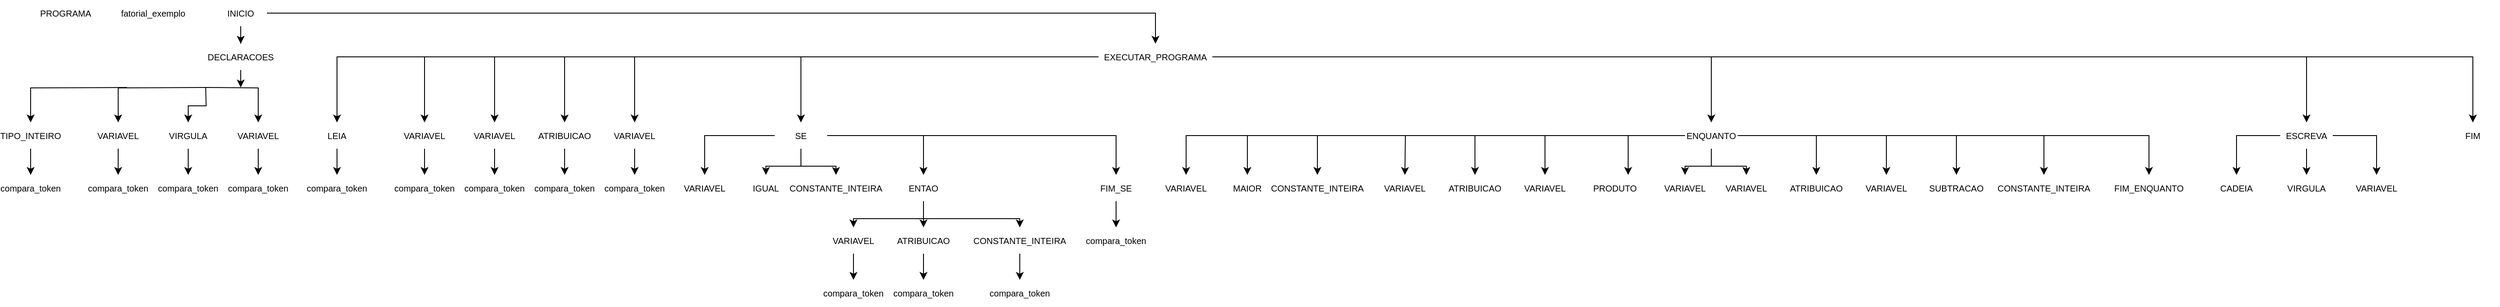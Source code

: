 <mxfile version="24.8.0">
  <diagram name="Página-1" id="0tVs4nRFt1wo8M7cI95V">
    <mxGraphModel dx="1889" dy="612" grid="1" gridSize="10" guides="1" tooltips="1" connect="1" arrows="1" fold="1" page="1" pageScale="1" pageWidth="827" pageHeight="1169" math="0" shadow="0">
      <root>
        <mxCell id="0" />
        <mxCell id="1" parent="0" />
        <mxCell id="PI7rcCaTbDR-w2UA28Vv-2" value="PROGRAMA" style="text;html=1;align=center;verticalAlign=middle;whiteSpace=wrap;rounded=0;fontSize=10;" parent="1" vertex="1">
          <mxGeometry x="-780" width="60" height="30" as="geometry" />
        </mxCell>
        <mxCell id="PI7rcCaTbDR-w2UA28Vv-3" value="fatorial_exemplo" style="text;html=1;align=center;verticalAlign=middle;whiteSpace=wrap;rounded=0;fontSize=10;" parent="1" vertex="1">
          <mxGeometry x="-680" width="60" height="30" as="geometry" />
        </mxCell>
        <mxCell id="PI7rcCaTbDR-w2UA28Vv-54" style="edgeStyle=orthogonalEdgeStyle;rounded=0;orthogonalLoop=1;jettySize=auto;html=1;" parent="1" source="PI7rcCaTbDR-w2UA28Vv-4" target="PI7rcCaTbDR-w2UA28Vv-53" edge="1">
          <mxGeometry relative="1" as="geometry" />
        </mxCell>
        <mxCell id="PI7rcCaTbDR-w2UA28Vv-57" style="edgeStyle=orthogonalEdgeStyle;rounded=0;orthogonalLoop=1;jettySize=auto;html=1;" parent="1" source="PI7rcCaTbDR-w2UA28Vv-4" target="PI7rcCaTbDR-w2UA28Vv-56" edge="1">
          <mxGeometry relative="1" as="geometry" />
        </mxCell>
        <mxCell id="PI7rcCaTbDR-w2UA28Vv-4" value="INICIO" style="text;html=1;align=center;verticalAlign=middle;whiteSpace=wrap;rounded=0;fontSize=10;" parent="1" vertex="1">
          <mxGeometry x="-580" width="60" height="30" as="geometry" />
        </mxCell>
        <mxCell id="PI7rcCaTbDR-w2UA28Vv-11" style="edgeStyle=orthogonalEdgeStyle;rounded=0;orthogonalLoop=1;jettySize=auto;html=1;fontSize=10;" parent="1" target="PI7rcCaTbDR-w2UA28Vv-10" edge="1">
          <mxGeometry relative="1" as="geometry">
            <mxPoint x="-680" y="100" as="sourcePoint" />
          </mxGeometry>
        </mxCell>
        <mxCell id="PI7rcCaTbDR-w2UA28Vv-13" style="edgeStyle=orthogonalEdgeStyle;rounded=0;orthogonalLoop=1;jettySize=auto;html=1;fontSize=10;" parent="1" target="PI7rcCaTbDR-w2UA28Vv-12" edge="1">
          <mxGeometry relative="1" as="geometry">
            <mxPoint x="-590" y="100" as="sourcePoint" />
          </mxGeometry>
        </mxCell>
        <mxCell id="PI7rcCaTbDR-w2UA28Vv-43" style="edgeStyle=orthogonalEdgeStyle;rounded=0;orthogonalLoop=1;jettySize=auto;html=1;" parent="1" target="PI7rcCaTbDR-w2UA28Vv-42" edge="1">
          <mxGeometry relative="1" as="geometry">
            <mxPoint x="-590" y="100" as="sourcePoint" />
          </mxGeometry>
        </mxCell>
        <mxCell id="PI7rcCaTbDR-w2UA28Vv-47" style="edgeStyle=orthogonalEdgeStyle;rounded=0;orthogonalLoop=1;jettySize=auto;html=1;" parent="1" target="PI7rcCaTbDR-w2UA28Vv-45" edge="1">
          <mxGeometry relative="1" as="geometry">
            <mxPoint x="-590" y="100" as="sourcePoint" />
          </mxGeometry>
        </mxCell>
        <mxCell id="PI7rcCaTbDR-w2UA28Vv-15" style="edgeStyle=orthogonalEdgeStyle;rounded=0;orthogonalLoop=1;jettySize=auto;html=1;fontSize=10;" parent="1" source="PI7rcCaTbDR-w2UA28Vv-10" target="PI7rcCaTbDR-w2UA28Vv-14" edge="1">
          <mxGeometry relative="1" as="geometry" />
        </mxCell>
        <mxCell id="PI7rcCaTbDR-w2UA28Vv-10" value="TIPO_INTEIRO" style="text;html=1;align=center;verticalAlign=middle;whiteSpace=wrap;rounded=0;fontSize=10;" parent="1" vertex="1">
          <mxGeometry x="-820" y="140" width="60" height="30" as="geometry" />
        </mxCell>
        <mxCell id="PI7rcCaTbDR-w2UA28Vv-17" style="edgeStyle=orthogonalEdgeStyle;rounded=0;orthogonalLoop=1;jettySize=auto;html=1;fontSize=10;" parent="1" source="PI7rcCaTbDR-w2UA28Vv-12" target="PI7rcCaTbDR-w2UA28Vv-16" edge="1">
          <mxGeometry relative="1" as="geometry" />
        </mxCell>
        <mxCell id="PI7rcCaTbDR-w2UA28Vv-12" value="VARIAVEL" style="text;html=1;align=center;verticalAlign=middle;whiteSpace=wrap;rounded=0;fontSize=10;" parent="1" vertex="1">
          <mxGeometry x="-720" y="140" width="60" height="30" as="geometry" />
        </mxCell>
        <mxCell id="PI7rcCaTbDR-w2UA28Vv-14" value="&lt;span id=&quot;docs-internal-guid-278acd42-7fff-14de-f4e3-74c86f742c26&quot; style=&quot;font-size: 10px;&quot;&gt;&lt;span style=&quot;font-size: 10px; font-family: Arial, sans-serif; background-color: transparent; font-variant-numeric: normal; font-variant-east-asian: normal; font-variant-alternates: normal; font-variant-position: normal; vertical-align: baseline; white-space-collapse: preserve;&quot;&gt;compara_token&lt;/span&gt;&lt;/span&gt;" style="text;html=1;align=center;verticalAlign=middle;whiteSpace=wrap;rounded=0;fontSize=10;" parent="1" vertex="1">
          <mxGeometry x="-820" y="200" width="60" height="30" as="geometry" />
        </mxCell>
        <mxCell id="PI7rcCaTbDR-w2UA28Vv-16" value="&lt;span id=&quot;docs-internal-guid-278acd42-7fff-14de-f4e3-74c86f742c26&quot; style=&quot;font-size: 10px;&quot;&gt;&lt;span style=&quot;font-size: 10px; font-family: Arial, sans-serif; background-color: transparent; font-variant-numeric: normal; font-variant-east-asian: normal; font-variant-alternates: normal; font-variant-position: normal; vertical-align: baseline; white-space-collapse: preserve;&quot;&gt;compara_token&lt;/span&gt;&lt;/span&gt;" style="text;html=1;align=center;verticalAlign=middle;whiteSpace=wrap;rounded=0;fontSize=10;" parent="1" vertex="1">
          <mxGeometry x="-720" y="200" width="60" height="30" as="geometry" />
        </mxCell>
        <mxCell id="PI7rcCaTbDR-w2UA28Vv-49" style="edgeStyle=orthogonalEdgeStyle;rounded=0;orthogonalLoop=1;jettySize=auto;html=1;" parent="1" source="PI7rcCaTbDR-w2UA28Vv-42" target="PI7rcCaTbDR-w2UA28Vv-48" edge="1">
          <mxGeometry relative="1" as="geometry" />
        </mxCell>
        <mxCell id="PI7rcCaTbDR-w2UA28Vv-42" value="VIRGULA" style="text;html=1;align=center;verticalAlign=middle;whiteSpace=wrap;rounded=0;fontSize=10;" parent="1" vertex="1">
          <mxGeometry x="-640" y="140" width="60" height="30" as="geometry" />
        </mxCell>
        <mxCell id="PI7rcCaTbDR-w2UA28Vv-44" style="edgeStyle=orthogonalEdgeStyle;rounded=0;orthogonalLoop=1;jettySize=auto;html=1;fontSize=10;" parent="1" source="PI7rcCaTbDR-w2UA28Vv-45" target="PI7rcCaTbDR-w2UA28Vv-46" edge="1">
          <mxGeometry relative="1" as="geometry" />
        </mxCell>
        <mxCell id="PI7rcCaTbDR-w2UA28Vv-45" value="VARIAVEL" style="text;html=1;align=center;verticalAlign=middle;whiteSpace=wrap;rounded=0;fontSize=10;" parent="1" vertex="1">
          <mxGeometry x="-560" y="140" width="60" height="30" as="geometry" />
        </mxCell>
        <mxCell id="PI7rcCaTbDR-w2UA28Vv-46" value="&lt;span id=&quot;docs-internal-guid-278acd42-7fff-14de-f4e3-74c86f742c26&quot; style=&quot;font-size: 10px;&quot;&gt;&lt;span style=&quot;font-size: 10px; font-family: Arial, sans-serif; background-color: transparent; font-variant-numeric: normal; font-variant-east-asian: normal; font-variant-alternates: normal; font-variant-position: normal; vertical-align: baseline; white-space-collapse: preserve;&quot;&gt;compara_token&lt;/span&gt;&lt;/span&gt;" style="text;html=1;align=center;verticalAlign=middle;whiteSpace=wrap;rounded=0;fontSize=10;" parent="1" vertex="1">
          <mxGeometry x="-560" y="200" width="60" height="30" as="geometry" />
        </mxCell>
        <mxCell id="PI7rcCaTbDR-w2UA28Vv-48" value="&lt;span id=&quot;docs-internal-guid-278acd42-7fff-14de-f4e3-74c86f742c26&quot; style=&quot;font-size: 10px;&quot;&gt;&lt;span style=&quot;font-size: 10px; font-family: Arial, sans-serif; background-color: transparent; font-variant-numeric: normal; font-variant-east-asian: normal; font-variant-alternates: normal; font-variant-position: normal; vertical-align: baseline; white-space-collapse: preserve;&quot;&gt;compara_token&lt;/span&gt;&lt;/span&gt;" style="text;html=1;align=center;verticalAlign=middle;whiteSpace=wrap;rounded=0;fontSize=10;" parent="1" vertex="1">
          <mxGeometry x="-640" y="200" width="60" height="30" as="geometry" />
        </mxCell>
        <mxCell id="PI7rcCaTbDR-w2UA28Vv-55" style="edgeStyle=orthogonalEdgeStyle;rounded=0;orthogonalLoop=1;jettySize=auto;html=1;" parent="1" source="PI7rcCaTbDR-w2UA28Vv-53" edge="1">
          <mxGeometry relative="1" as="geometry">
            <mxPoint x="-550" y="100" as="targetPoint" />
          </mxGeometry>
        </mxCell>
        <mxCell id="PI7rcCaTbDR-w2UA28Vv-53" value="DECLARACOES" style="text;html=1;align=center;verticalAlign=middle;whiteSpace=wrap;rounded=0;fontSize=10;" parent="1" vertex="1">
          <mxGeometry x="-580" y="50" width="60" height="30" as="geometry" />
        </mxCell>
        <mxCell id="PI7rcCaTbDR-w2UA28Vv-70" style="edgeStyle=orthogonalEdgeStyle;rounded=0;orthogonalLoop=1;jettySize=auto;html=1;" parent="1" source="PI7rcCaTbDR-w2UA28Vv-56" target="PI7rcCaTbDR-w2UA28Vv-59" edge="1">
          <mxGeometry relative="1" as="geometry" />
        </mxCell>
        <mxCell id="PI7rcCaTbDR-w2UA28Vv-74" style="edgeStyle=orthogonalEdgeStyle;rounded=0;orthogonalLoop=1;jettySize=auto;html=1;" parent="1" source="PI7rcCaTbDR-w2UA28Vv-56" target="PI7rcCaTbDR-w2UA28Vv-61" edge="1">
          <mxGeometry relative="1" as="geometry" />
        </mxCell>
        <mxCell id="PI7rcCaTbDR-w2UA28Vv-75" style="edgeStyle=orthogonalEdgeStyle;rounded=0;orthogonalLoop=1;jettySize=auto;html=1;" parent="1" source="PI7rcCaTbDR-w2UA28Vv-56" target="PI7rcCaTbDR-w2UA28Vv-65" edge="1">
          <mxGeometry relative="1" as="geometry" />
        </mxCell>
        <mxCell id="PI7rcCaTbDR-w2UA28Vv-76" style="edgeStyle=orthogonalEdgeStyle;rounded=0;orthogonalLoop=1;jettySize=auto;html=1;" parent="1" source="PI7rcCaTbDR-w2UA28Vv-56" target="PI7rcCaTbDR-w2UA28Vv-67" edge="1">
          <mxGeometry relative="1" as="geometry" />
        </mxCell>
        <mxCell id="PI7rcCaTbDR-w2UA28Vv-77" style="edgeStyle=orthogonalEdgeStyle;rounded=0;orthogonalLoop=1;jettySize=auto;html=1;" parent="1" source="PI7rcCaTbDR-w2UA28Vv-56" target="PI7rcCaTbDR-w2UA28Vv-72" edge="1">
          <mxGeometry relative="1" as="geometry" />
        </mxCell>
        <mxCell id="PI7rcCaTbDR-w2UA28Vv-80" style="edgeStyle=orthogonalEdgeStyle;rounded=0;orthogonalLoop=1;jettySize=auto;html=1;" parent="1" source="PI7rcCaTbDR-w2UA28Vv-56" target="PI7rcCaTbDR-w2UA28Vv-79" edge="1">
          <mxGeometry relative="1" as="geometry" />
        </mxCell>
        <mxCell id="PI7rcCaTbDR-w2UA28Vv-108" style="edgeStyle=orthogonalEdgeStyle;rounded=0;orthogonalLoop=1;jettySize=auto;html=1;" parent="1" source="PI7rcCaTbDR-w2UA28Vv-56" target="PI7rcCaTbDR-w2UA28Vv-107" edge="1">
          <mxGeometry relative="1" as="geometry" />
        </mxCell>
        <mxCell id="PI7rcCaTbDR-w2UA28Vv-140" style="edgeStyle=orthogonalEdgeStyle;rounded=0;orthogonalLoop=1;jettySize=auto;html=1;entryX=0.5;entryY=0;entryDx=0;entryDy=0;" parent="1" source="PI7rcCaTbDR-w2UA28Vv-56" target="PI7rcCaTbDR-w2UA28Vv-139" edge="1">
          <mxGeometry relative="1" as="geometry" />
        </mxCell>
        <mxCell id="PI7rcCaTbDR-w2UA28Vv-148" style="edgeStyle=orthogonalEdgeStyle;rounded=0;orthogonalLoop=1;jettySize=auto;html=1;entryX=0.5;entryY=0;entryDx=0;entryDy=0;" parent="1" source="PI7rcCaTbDR-w2UA28Vv-56" target="PI7rcCaTbDR-w2UA28Vv-147" edge="1">
          <mxGeometry relative="1" as="geometry" />
        </mxCell>
        <mxCell id="PI7rcCaTbDR-w2UA28Vv-56" value="EXECUTAR_PROGRAMA" style="text;html=1;align=center;verticalAlign=middle;whiteSpace=wrap;rounded=0;fontSize=10;" parent="1" vertex="1">
          <mxGeometry x="430" y="50" width="130" height="30" as="geometry" />
        </mxCell>
        <mxCell id="PI7rcCaTbDR-w2UA28Vv-58" style="edgeStyle=orthogonalEdgeStyle;rounded=0;orthogonalLoop=1;jettySize=auto;html=1;fontSize=10;" parent="1" source="PI7rcCaTbDR-w2UA28Vv-59" target="PI7rcCaTbDR-w2UA28Vv-62" edge="1">
          <mxGeometry relative="1" as="geometry" />
        </mxCell>
        <mxCell id="PI7rcCaTbDR-w2UA28Vv-59" value="LEIA" style="text;html=1;align=center;verticalAlign=middle;whiteSpace=wrap;rounded=0;fontSize=10;" parent="1" vertex="1">
          <mxGeometry x="-470" y="140" width="60" height="30" as="geometry" />
        </mxCell>
        <mxCell id="PI7rcCaTbDR-w2UA28Vv-60" style="edgeStyle=orthogonalEdgeStyle;rounded=0;orthogonalLoop=1;jettySize=auto;html=1;fontSize=10;" parent="1" source="PI7rcCaTbDR-w2UA28Vv-61" target="PI7rcCaTbDR-w2UA28Vv-63" edge="1">
          <mxGeometry relative="1" as="geometry" />
        </mxCell>
        <mxCell id="PI7rcCaTbDR-w2UA28Vv-61" value="VARIAVEL" style="text;html=1;align=center;verticalAlign=middle;whiteSpace=wrap;rounded=0;fontSize=10;" parent="1" vertex="1">
          <mxGeometry x="-370" y="140" width="60" height="30" as="geometry" />
        </mxCell>
        <mxCell id="PI7rcCaTbDR-w2UA28Vv-62" value="&lt;span id=&quot;docs-internal-guid-278acd42-7fff-14de-f4e3-74c86f742c26&quot; style=&quot;font-size: 10px;&quot;&gt;&lt;span style=&quot;font-size: 10px; font-family: Arial, sans-serif; background-color: transparent; font-variant-numeric: normal; font-variant-east-asian: normal; font-variant-alternates: normal; font-variant-position: normal; vertical-align: baseline; white-space-collapse: preserve;&quot;&gt;compara_token&lt;/span&gt;&lt;/span&gt;" style="text;html=1;align=center;verticalAlign=middle;whiteSpace=wrap;rounded=0;fontSize=10;" parent="1" vertex="1">
          <mxGeometry x="-470" y="200" width="60" height="30" as="geometry" />
        </mxCell>
        <mxCell id="PI7rcCaTbDR-w2UA28Vv-63" value="&lt;span id=&quot;docs-internal-guid-278acd42-7fff-14de-f4e3-74c86f742c26&quot; style=&quot;font-size: 10px;&quot;&gt;&lt;span style=&quot;font-size: 10px; font-family: Arial, sans-serif; background-color: transparent; font-variant-numeric: normal; font-variant-east-asian: normal; font-variant-alternates: normal; font-variant-position: normal; vertical-align: baseline; white-space-collapse: preserve;&quot;&gt;compara_token&lt;/span&gt;&lt;/span&gt;" style="text;html=1;align=center;verticalAlign=middle;whiteSpace=wrap;rounded=0;fontSize=10;" parent="1" vertex="1">
          <mxGeometry x="-370" y="200" width="60" height="30" as="geometry" />
        </mxCell>
        <mxCell id="PI7rcCaTbDR-w2UA28Vv-64" style="edgeStyle=orthogonalEdgeStyle;rounded=0;orthogonalLoop=1;jettySize=auto;html=1;" parent="1" source="PI7rcCaTbDR-w2UA28Vv-65" target="PI7rcCaTbDR-w2UA28Vv-69" edge="1">
          <mxGeometry relative="1" as="geometry" />
        </mxCell>
        <mxCell id="PI7rcCaTbDR-w2UA28Vv-65" value="VARIAVEL" style="text;html=1;align=center;verticalAlign=middle;whiteSpace=wrap;rounded=0;fontSize=10;" parent="1" vertex="1">
          <mxGeometry x="-290" y="140" width="60" height="30" as="geometry" />
        </mxCell>
        <mxCell id="PI7rcCaTbDR-w2UA28Vv-66" style="edgeStyle=orthogonalEdgeStyle;rounded=0;orthogonalLoop=1;jettySize=auto;html=1;fontSize=10;" parent="1" source="PI7rcCaTbDR-w2UA28Vv-67" target="PI7rcCaTbDR-w2UA28Vv-68" edge="1">
          <mxGeometry relative="1" as="geometry" />
        </mxCell>
        <mxCell id="PI7rcCaTbDR-w2UA28Vv-67" value="ATRIBUICAO" style="text;html=1;align=center;verticalAlign=middle;whiteSpace=wrap;rounded=0;fontSize=10;" parent="1" vertex="1">
          <mxGeometry x="-210" y="140" width="60" height="30" as="geometry" />
        </mxCell>
        <mxCell id="PI7rcCaTbDR-w2UA28Vv-68" value="&lt;span id=&quot;docs-internal-guid-278acd42-7fff-14de-f4e3-74c86f742c26&quot; style=&quot;font-size: 10px;&quot;&gt;&lt;span style=&quot;font-size: 10px; font-family: Arial, sans-serif; background-color: transparent; font-variant-numeric: normal; font-variant-east-asian: normal; font-variant-alternates: normal; font-variant-position: normal; vertical-align: baseline; white-space-collapse: preserve;&quot;&gt;compara_token&lt;/span&gt;&lt;/span&gt;" style="text;html=1;align=center;verticalAlign=middle;whiteSpace=wrap;rounded=0;fontSize=10;" parent="1" vertex="1">
          <mxGeometry x="-210" y="200" width="60" height="30" as="geometry" />
        </mxCell>
        <mxCell id="PI7rcCaTbDR-w2UA28Vv-69" value="&lt;span id=&quot;docs-internal-guid-278acd42-7fff-14de-f4e3-74c86f742c26&quot; style=&quot;font-size: 10px;&quot;&gt;&lt;span style=&quot;font-size: 10px; font-family: Arial, sans-serif; background-color: transparent; font-variant-numeric: normal; font-variant-east-asian: normal; font-variant-alternates: normal; font-variant-position: normal; vertical-align: baseline; white-space-collapse: preserve;&quot;&gt;compara_token&lt;/span&gt;&lt;/span&gt;" style="text;html=1;align=center;verticalAlign=middle;whiteSpace=wrap;rounded=0;fontSize=10;" parent="1" vertex="1">
          <mxGeometry x="-290" y="200" width="60" height="30" as="geometry" />
        </mxCell>
        <mxCell id="PI7rcCaTbDR-w2UA28Vv-71" style="edgeStyle=orthogonalEdgeStyle;rounded=0;orthogonalLoop=1;jettySize=auto;html=1;" parent="1" source="PI7rcCaTbDR-w2UA28Vv-72" target="PI7rcCaTbDR-w2UA28Vv-73" edge="1">
          <mxGeometry relative="1" as="geometry" />
        </mxCell>
        <mxCell id="PI7rcCaTbDR-w2UA28Vv-72" value="VARIAVEL" style="text;html=1;align=center;verticalAlign=middle;whiteSpace=wrap;rounded=0;fontSize=10;" parent="1" vertex="1">
          <mxGeometry x="-130" y="140" width="60" height="30" as="geometry" />
        </mxCell>
        <mxCell id="PI7rcCaTbDR-w2UA28Vv-73" value="&lt;span id=&quot;docs-internal-guid-278acd42-7fff-14de-f4e3-74c86f742c26&quot; style=&quot;font-size: 10px;&quot;&gt;&lt;span style=&quot;font-size: 10px; font-family: Arial, sans-serif; background-color: transparent; font-variant-numeric: normal; font-variant-east-asian: normal; font-variant-alternates: normal; font-variant-position: normal; vertical-align: baseline; white-space-collapse: preserve;&quot;&gt;compara_token&lt;/span&gt;&lt;/span&gt;" style="text;html=1;align=center;verticalAlign=middle;whiteSpace=wrap;rounded=0;fontSize=10;" parent="1" vertex="1">
          <mxGeometry x="-130" y="200" width="60" height="30" as="geometry" />
        </mxCell>
        <mxCell id="PI7rcCaTbDR-w2UA28Vv-85" style="edgeStyle=orthogonalEdgeStyle;rounded=0;orthogonalLoop=1;jettySize=auto;html=1;" parent="1" source="PI7rcCaTbDR-w2UA28Vv-79" target="PI7rcCaTbDR-w2UA28Vv-82" edge="1">
          <mxGeometry relative="1" as="geometry" />
        </mxCell>
        <mxCell id="PI7rcCaTbDR-w2UA28Vv-86" style="edgeStyle=orthogonalEdgeStyle;rounded=0;orthogonalLoop=1;jettySize=auto;html=1;" parent="1" source="PI7rcCaTbDR-w2UA28Vv-79" target="PI7rcCaTbDR-w2UA28Vv-83" edge="1">
          <mxGeometry relative="1" as="geometry" />
        </mxCell>
        <mxCell id="PI7rcCaTbDR-w2UA28Vv-87" style="edgeStyle=orthogonalEdgeStyle;rounded=0;orthogonalLoop=1;jettySize=auto;html=1;" parent="1" source="PI7rcCaTbDR-w2UA28Vv-79" target="PI7rcCaTbDR-w2UA28Vv-84" edge="1">
          <mxGeometry relative="1" as="geometry" />
        </mxCell>
        <mxCell id="PI7rcCaTbDR-w2UA28Vv-89" style="edgeStyle=orthogonalEdgeStyle;rounded=0;orthogonalLoop=1;jettySize=auto;html=1;" parent="1" source="PI7rcCaTbDR-w2UA28Vv-79" target="PI7rcCaTbDR-w2UA28Vv-88" edge="1">
          <mxGeometry relative="1" as="geometry" />
        </mxCell>
        <mxCell id="PI7rcCaTbDR-w2UA28Vv-103" style="edgeStyle=orthogonalEdgeStyle;rounded=0;orthogonalLoop=1;jettySize=auto;html=1;" parent="1" source="PI7rcCaTbDR-w2UA28Vv-79" target="PI7rcCaTbDR-w2UA28Vv-105" edge="1">
          <mxGeometry relative="1" as="geometry">
            <mxPoint x="450" y="180" as="targetPoint" />
          </mxGeometry>
        </mxCell>
        <mxCell id="PI7rcCaTbDR-w2UA28Vv-79" value="SE" style="text;html=1;align=center;verticalAlign=middle;whiteSpace=wrap;rounded=0;fontSize=10;" parent="1" vertex="1">
          <mxGeometry x="60" y="140" width="60" height="30" as="geometry" />
        </mxCell>
        <mxCell id="PI7rcCaTbDR-w2UA28Vv-82" value="&lt;span id=&quot;docs-internal-guid-278acd42-7fff-14de-f4e3-74c86f742c26&quot; style=&quot;font-size: 10px;&quot;&gt;&lt;span style=&quot;font-size: 10px; font-family: Arial, sans-serif; background-color: transparent; font-variant-numeric: normal; font-variant-east-asian: normal; font-variant-alternates: normal; font-variant-position: normal; vertical-align: baseline; white-space-collapse: preserve;&quot;&gt;VARIAVEL&lt;/span&gt;&lt;/span&gt;" style="text;html=1;align=center;verticalAlign=middle;whiteSpace=wrap;rounded=0;fontSize=10;" parent="1" vertex="1">
          <mxGeometry x="-50" y="200" width="60" height="30" as="geometry" />
        </mxCell>
        <mxCell id="PI7rcCaTbDR-w2UA28Vv-83" value="&lt;span id=&quot;docs-internal-guid-278acd42-7fff-14de-f4e3-74c86f742c26&quot; style=&quot;font-size: 10px;&quot;&gt;&lt;span style=&quot;font-size: 10px; font-family: Arial, sans-serif; background-color: transparent; font-variant-numeric: normal; font-variant-east-asian: normal; font-variant-alternates: normal; font-variant-position: normal; vertical-align: baseline; white-space-collapse: preserve;&quot;&gt;IGUAL&lt;/span&gt;&lt;/span&gt;" style="text;html=1;align=center;verticalAlign=middle;whiteSpace=wrap;rounded=0;fontSize=10;" parent="1" vertex="1">
          <mxGeometry x="20" y="200" width="60" height="30" as="geometry" />
        </mxCell>
        <mxCell id="PI7rcCaTbDR-w2UA28Vv-84" value="&lt;span id=&quot;docs-internal-guid-278acd42-7fff-14de-f4e3-74c86f742c26&quot; style=&quot;font-size: 10px;&quot;&gt;&lt;span style=&quot;font-size: 10px; font-family: Arial, sans-serif; background-color: transparent; font-variant-numeric: normal; font-variant-east-asian: normal; font-variant-alternates: normal; font-variant-position: normal; vertical-align: baseline; white-space-collapse: preserve;&quot;&gt;CONSTANTE_INTEIRA&lt;/span&gt;&lt;/span&gt;" style="text;html=1;align=center;verticalAlign=middle;whiteSpace=wrap;rounded=0;fontSize=10;" parent="1" vertex="1">
          <mxGeometry x="100" y="200" width="60" height="30" as="geometry" />
        </mxCell>
        <mxCell id="PI7rcCaTbDR-w2UA28Vv-99" style="edgeStyle=orthogonalEdgeStyle;rounded=0;orthogonalLoop=1;jettySize=auto;html=1;" parent="1" source="PI7rcCaTbDR-w2UA28Vv-88" target="PI7rcCaTbDR-w2UA28Vv-93" edge="1">
          <mxGeometry relative="1" as="geometry" />
        </mxCell>
        <mxCell id="PI7rcCaTbDR-w2UA28Vv-100" style="edgeStyle=orthogonalEdgeStyle;rounded=0;orthogonalLoop=1;jettySize=auto;html=1;exitX=0.5;exitY=1;exitDx=0;exitDy=0;" parent="1" source="PI7rcCaTbDR-w2UA28Vv-88" target="PI7rcCaTbDR-w2UA28Vv-91" edge="1">
          <mxGeometry relative="1" as="geometry">
            <Array as="points">
              <mxPoint x="230" y="250" />
              <mxPoint x="150" y="250" />
            </Array>
          </mxGeometry>
        </mxCell>
        <mxCell id="PI7rcCaTbDR-w2UA28Vv-101" style="edgeStyle=orthogonalEdgeStyle;rounded=0;orthogonalLoop=1;jettySize=auto;html=1;exitX=0.5;exitY=1;exitDx=0;exitDy=0;" parent="1" source="PI7rcCaTbDR-w2UA28Vv-88" target="PI7rcCaTbDR-w2UA28Vv-97" edge="1">
          <mxGeometry relative="1" as="geometry">
            <Array as="points">
              <mxPoint x="230" y="250" />
              <mxPoint x="340" y="250" />
            </Array>
          </mxGeometry>
        </mxCell>
        <mxCell id="PI7rcCaTbDR-w2UA28Vv-88" value="&lt;span id=&quot;docs-internal-guid-278acd42-7fff-14de-f4e3-74c86f742c26&quot; style=&quot;font-size: 10px;&quot;&gt;&lt;span style=&quot;font-size: 10px; font-family: Arial, sans-serif; background-color: transparent; font-variant-numeric: normal; font-variant-east-asian: normal; font-variant-alternates: normal; font-variant-position: normal; vertical-align: baseline; white-space-collapse: preserve;&quot;&gt;ENTAO&lt;/span&gt;&lt;/span&gt;" style="text;html=1;align=center;verticalAlign=middle;whiteSpace=wrap;rounded=0;fontSize=10;" parent="1" vertex="1">
          <mxGeometry x="200" y="200" width="60" height="30" as="geometry" />
        </mxCell>
        <mxCell id="PI7rcCaTbDR-w2UA28Vv-90" style="edgeStyle=orthogonalEdgeStyle;rounded=0;orthogonalLoop=1;jettySize=auto;html=1;" parent="1" source="PI7rcCaTbDR-w2UA28Vv-91" target="PI7rcCaTbDR-w2UA28Vv-95" edge="1">
          <mxGeometry relative="1" as="geometry" />
        </mxCell>
        <mxCell id="PI7rcCaTbDR-w2UA28Vv-91" value="VARIAVEL" style="text;html=1;align=center;verticalAlign=middle;whiteSpace=wrap;rounded=0;fontSize=10;" parent="1" vertex="1">
          <mxGeometry x="120" y="260" width="60" height="30" as="geometry" />
        </mxCell>
        <mxCell id="PI7rcCaTbDR-w2UA28Vv-92" style="edgeStyle=orthogonalEdgeStyle;rounded=0;orthogonalLoop=1;jettySize=auto;html=1;fontSize=10;" parent="1" source="PI7rcCaTbDR-w2UA28Vv-93" target="PI7rcCaTbDR-w2UA28Vv-94" edge="1">
          <mxGeometry relative="1" as="geometry" />
        </mxCell>
        <mxCell id="PI7rcCaTbDR-w2UA28Vv-93" value="ATRIBUICAO" style="text;html=1;align=center;verticalAlign=middle;whiteSpace=wrap;rounded=0;fontSize=10;" parent="1" vertex="1">
          <mxGeometry x="200" y="260" width="60" height="30" as="geometry" />
        </mxCell>
        <mxCell id="PI7rcCaTbDR-w2UA28Vv-94" value="&lt;span id=&quot;docs-internal-guid-278acd42-7fff-14de-f4e3-74c86f742c26&quot; style=&quot;font-size: 10px;&quot;&gt;&lt;span style=&quot;font-size: 10px; font-family: Arial, sans-serif; background-color: transparent; font-variant-numeric: normal; font-variant-east-asian: normal; font-variant-alternates: normal; font-variant-position: normal; vertical-align: baseline; white-space-collapse: preserve;&quot;&gt;compara_token&lt;/span&gt;&lt;/span&gt;" style="text;html=1;align=center;verticalAlign=middle;whiteSpace=wrap;rounded=0;fontSize=10;" parent="1" vertex="1">
          <mxGeometry x="200" y="320" width="60" height="30" as="geometry" />
        </mxCell>
        <mxCell id="PI7rcCaTbDR-w2UA28Vv-95" value="&lt;span id=&quot;docs-internal-guid-278acd42-7fff-14de-f4e3-74c86f742c26&quot; style=&quot;font-size: 10px;&quot;&gt;&lt;span style=&quot;font-size: 10px; font-family: Arial, sans-serif; background-color: transparent; font-variant-numeric: normal; font-variant-east-asian: normal; font-variant-alternates: normal; font-variant-position: normal; vertical-align: baseline; white-space-collapse: preserve;&quot;&gt;compara_token&lt;/span&gt;&lt;/span&gt;" style="text;html=1;align=center;verticalAlign=middle;whiteSpace=wrap;rounded=0;fontSize=10;" parent="1" vertex="1">
          <mxGeometry x="120" y="320" width="60" height="30" as="geometry" />
        </mxCell>
        <mxCell id="PI7rcCaTbDR-w2UA28Vv-96" style="edgeStyle=orthogonalEdgeStyle;rounded=0;orthogonalLoop=1;jettySize=auto;html=1;" parent="1" source="PI7rcCaTbDR-w2UA28Vv-97" target="PI7rcCaTbDR-w2UA28Vv-98" edge="1">
          <mxGeometry relative="1" as="geometry" />
        </mxCell>
        <mxCell id="PI7rcCaTbDR-w2UA28Vv-97" value="CONSTANTE_INTEIRA" style="text;html=1;align=center;verticalAlign=middle;whiteSpace=wrap;rounded=0;fontSize=10;" parent="1" vertex="1">
          <mxGeometry x="310" y="260" width="60" height="30" as="geometry" />
        </mxCell>
        <mxCell id="PI7rcCaTbDR-w2UA28Vv-98" value="&lt;span id=&quot;docs-internal-guid-278acd42-7fff-14de-f4e3-74c86f742c26&quot; style=&quot;font-size: 10px;&quot;&gt;&lt;span style=&quot;font-size: 10px; font-family: Arial, sans-serif; background-color: transparent; font-variant-numeric: normal; font-variant-east-asian: normal; font-variant-alternates: normal; font-variant-position: normal; vertical-align: baseline; white-space-collapse: preserve;&quot;&gt;compara_token&lt;/span&gt;&lt;/span&gt;" style="text;html=1;align=center;verticalAlign=middle;whiteSpace=wrap;rounded=0;fontSize=10;" parent="1" vertex="1">
          <mxGeometry x="310" y="320" width="60" height="30" as="geometry" />
        </mxCell>
        <mxCell id="PI7rcCaTbDR-w2UA28Vv-104" style="edgeStyle=orthogonalEdgeStyle;rounded=0;orthogonalLoop=1;jettySize=auto;html=1;" parent="1" source="PI7rcCaTbDR-w2UA28Vv-105" target="PI7rcCaTbDR-w2UA28Vv-106" edge="1">
          <mxGeometry relative="1" as="geometry" />
        </mxCell>
        <mxCell id="PI7rcCaTbDR-w2UA28Vv-105" value="FIM_SE" style="text;html=1;align=center;verticalAlign=middle;whiteSpace=wrap;rounded=0;fontSize=10;" parent="1" vertex="1">
          <mxGeometry x="420" y="200" width="60" height="30" as="geometry" />
        </mxCell>
        <mxCell id="PI7rcCaTbDR-w2UA28Vv-106" value="&lt;span id=&quot;docs-internal-guid-278acd42-7fff-14de-f4e3-74c86f742c26&quot; style=&quot;font-size: 10px;&quot;&gt;&lt;span style=&quot;font-size: 10px; font-family: Arial, sans-serif; background-color: transparent; font-variant-numeric: normal; font-variant-east-asian: normal; font-variant-alternates: normal; font-variant-position: normal; vertical-align: baseline; white-space-collapse: preserve;&quot;&gt;compara_token&lt;/span&gt;&lt;/span&gt;" style="text;html=1;align=center;verticalAlign=middle;whiteSpace=wrap;rounded=0;fontSize=10;" parent="1" vertex="1">
          <mxGeometry x="420" y="260" width="60" height="30" as="geometry" />
        </mxCell>
        <mxCell id="PI7rcCaTbDR-w2UA28Vv-113" style="edgeStyle=orthogonalEdgeStyle;rounded=0;orthogonalLoop=1;jettySize=auto;html=1;" parent="1" source="PI7rcCaTbDR-w2UA28Vv-107" target="PI7rcCaTbDR-w2UA28Vv-109" edge="1">
          <mxGeometry relative="1" as="geometry" />
        </mxCell>
        <mxCell id="PI7rcCaTbDR-w2UA28Vv-114" style="edgeStyle=orthogonalEdgeStyle;rounded=0;orthogonalLoop=1;jettySize=auto;html=1;" parent="1" source="PI7rcCaTbDR-w2UA28Vv-107" target="PI7rcCaTbDR-w2UA28Vv-110" edge="1">
          <mxGeometry relative="1" as="geometry" />
        </mxCell>
        <mxCell id="PI7rcCaTbDR-w2UA28Vv-115" style="edgeStyle=orthogonalEdgeStyle;rounded=0;orthogonalLoop=1;jettySize=auto;html=1;" parent="1" source="PI7rcCaTbDR-w2UA28Vv-107" target="PI7rcCaTbDR-w2UA28Vv-111" edge="1">
          <mxGeometry relative="1" as="geometry" />
        </mxCell>
        <mxCell id="PI7rcCaTbDR-w2UA28Vv-116" style="edgeStyle=orthogonalEdgeStyle;rounded=0;orthogonalLoop=1;jettySize=auto;html=1;" parent="1" source="PI7rcCaTbDR-w2UA28Vv-107" edge="1">
          <mxGeometry relative="1" as="geometry">
            <mxPoint x="779.966" y="200" as="targetPoint" />
          </mxGeometry>
        </mxCell>
        <mxCell id="PI7rcCaTbDR-w2UA28Vv-120" style="edgeStyle=orthogonalEdgeStyle;rounded=0;orthogonalLoop=1;jettySize=auto;html=1;" parent="1" source="PI7rcCaTbDR-w2UA28Vv-107" target="PI7rcCaTbDR-w2UA28Vv-118" edge="1">
          <mxGeometry relative="1" as="geometry" />
        </mxCell>
        <mxCell id="PI7rcCaTbDR-w2UA28Vv-121" style="edgeStyle=orthogonalEdgeStyle;rounded=0;orthogonalLoop=1;jettySize=auto;html=1;" parent="1" source="PI7rcCaTbDR-w2UA28Vv-107" target="PI7rcCaTbDR-w2UA28Vv-119" edge="1">
          <mxGeometry relative="1" as="geometry" />
        </mxCell>
        <mxCell id="PI7rcCaTbDR-w2UA28Vv-129" style="edgeStyle=orthogonalEdgeStyle;rounded=0;orthogonalLoop=1;jettySize=auto;html=1;entryX=0.75;entryY=0;entryDx=0;entryDy=0;" parent="1" source="PI7rcCaTbDR-w2UA28Vv-107" target="PI7rcCaTbDR-w2UA28Vv-123" edge="1">
          <mxGeometry relative="1" as="geometry" />
        </mxCell>
        <mxCell id="PI7rcCaTbDR-w2UA28Vv-130" style="edgeStyle=orthogonalEdgeStyle;rounded=0;orthogonalLoop=1;jettySize=auto;html=1;" parent="1" source="PI7rcCaTbDR-w2UA28Vv-107" target="PI7rcCaTbDR-w2UA28Vv-122" edge="1">
          <mxGeometry relative="1" as="geometry" />
        </mxCell>
        <mxCell id="PI7rcCaTbDR-w2UA28Vv-131" style="edgeStyle=orthogonalEdgeStyle;rounded=0;orthogonalLoop=1;jettySize=auto;html=1;" parent="1" source="PI7rcCaTbDR-w2UA28Vv-107" target="PI7rcCaTbDR-w2UA28Vv-124" edge="1">
          <mxGeometry relative="1" as="geometry" />
        </mxCell>
        <mxCell id="PI7rcCaTbDR-w2UA28Vv-132" style="edgeStyle=orthogonalEdgeStyle;rounded=0;orthogonalLoop=1;jettySize=auto;html=1;" parent="1" source="PI7rcCaTbDR-w2UA28Vv-107" target="PI7rcCaTbDR-w2UA28Vv-125" edge="1">
          <mxGeometry relative="1" as="geometry" />
        </mxCell>
        <mxCell id="PI7rcCaTbDR-w2UA28Vv-133" style="edgeStyle=orthogonalEdgeStyle;rounded=0;orthogonalLoop=1;jettySize=auto;html=1;" parent="1" source="PI7rcCaTbDR-w2UA28Vv-107" target="PI7rcCaTbDR-w2UA28Vv-126" edge="1">
          <mxGeometry relative="1" as="geometry" />
        </mxCell>
        <mxCell id="PI7rcCaTbDR-w2UA28Vv-134" style="edgeStyle=orthogonalEdgeStyle;rounded=0;orthogonalLoop=1;jettySize=auto;html=1;entryX=0.5;entryY=0;entryDx=0;entryDy=0;" parent="1" source="PI7rcCaTbDR-w2UA28Vv-107" target="PI7rcCaTbDR-w2UA28Vv-128" edge="1">
          <mxGeometry relative="1" as="geometry" />
        </mxCell>
        <mxCell id="PI7rcCaTbDR-w2UA28Vv-135" style="edgeStyle=orthogonalEdgeStyle;rounded=0;orthogonalLoop=1;jettySize=auto;html=1;" parent="1" source="PI7rcCaTbDR-w2UA28Vv-107" target="PI7rcCaTbDR-w2UA28Vv-127" edge="1">
          <mxGeometry relative="1" as="geometry" />
        </mxCell>
        <mxCell id="PI7rcCaTbDR-w2UA28Vv-136" style="edgeStyle=orthogonalEdgeStyle;rounded=0;orthogonalLoop=1;jettySize=auto;html=1;" parent="1" source="PI7rcCaTbDR-w2UA28Vv-107" target="PI7rcCaTbDR-w2UA28Vv-137" edge="1">
          <mxGeometry relative="1" as="geometry">
            <mxPoint x="1631.6" y="180" as="targetPoint" />
          </mxGeometry>
        </mxCell>
        <mxCell id="PI7rcCaTbDR-w2UA28Vv-107" value="ENQUANTO" style="text;html=1;align=center;verticalAlign=middle;whiteSpace=wrap;rounded=0;fontSize=10;" parent="1" vertex="1">
          <mxGeometry x="1100" y="140" width="60" height="30" as="geometry" />
        </mxCell>
        <mxCell id="PI7rcCaTbDR-w2UA28Vv-109" value="&lt;span id=&quot;docs-internal-guid-278acd42-7fff-14de-f4e3-74c86f742c26&quot; style=&quot;font-size: 10px;&quot;&gt;&lt;span style=&quot;font-size: 10px; font-family: Arial, sans-serif; background-color: transparent; font-variant-numeric: normal; font-variant-east-asian: normal; font-variant-alternates: normal; font-variant-position: normal; vertical-align: baseline; white-space-collapse: preserve;&quot;&gt;VARIAVEL&lt;/span&gt;&lt;/span&gt;" style="text;html=1;align=center;verticalAlign=middle;whiteSpace=wrap;rounded=0;fontSize=10;" parent="1" vertex="1">
          <mxGeometry x="500" y="200" width="60" height="30" as="geometry" />
        </mxCell>
        <mxCell id="PI7rcCaTbDR-w2UA28Vv-110" value="&lt;span id=&quot;docs-internal-guid-278acd42-7fff-14de-f4e3-74c86f742c26&quot; style=&quot;font-size: 10px;&quot;&gt;&lt;span style=&quot;font-size: 10px; font-family: Arial, sans-serif; background-color: transparent; font-variant-numeric: normal; font-variant-east-asian: normal; font-variant-alternates: normal; font-variant-position: normal; vertical-align: baseline; white-space-collapse: preserve;&quot;&gt;MAIOR&lt;/span&gt;&lt;/span&gt;" style="text;html=1;align=center;verticalAlign=middle;whiteSpace=wrap;rounded=0;fontSize=10;" parent="1" vertex="1">
          <mxGeometry x="570" y="200" width="60" height="30" as="geometry" />
        </mxCell>
        <mxCell id="PI7rcCaTbDR-w2UA28Vv-111" value="&lt;span id=&quot;docs-internal-guid-278acd42-7fff-14de-f4e3-74c86f742c26&quot; style=&quot;font-size: 10px;&quot;&gt;&lt;span style=&quot;font-size: 10px; font-family: Arial, sans-serif; background-color: transparent; font-variant-numeric: normal; font-variant-east-asian: normal; font-variant-alternates: normal; font-variant-position: normal; vertical-align: baseline; white-space-collapse: preserve;&quot;&gt;CONSTANTE_INTEIRA&lt;/span&gt;&lt;/span&gt;" style="text;html=1;align=center;verticalAlign=middle;whiteSpace=wrap;rounded=0;fontSize=10;" parent="1" vertex="1">
          <mxGeometry x="650" y="200" width="60" height="30" as="geometry" />
        </mxCell>
        <mxCell id="PI7rcCaTbDR-w2UA28Vv-117" value="VARIAVEL" style="text;html=1;align=center;verticalAlign=middle;whiteSpace=wrap;rounded=0;fontSize=10;" parent="1" vertex="1">
          <mxGeometry x="750" y="200" width="60" height="30" as="geometry" />
        </mxCell>
        <mxCell id="PI7rcCaTbDR-w2UA28Vv-118" value="ATRIBUICAO" style="text;html=1;align=center;verticalAlign=middle;whiteSpace=wrap;rounded=0;fontSize=10;" parent="1" vertex="1">
          <mxGeometry x="830" y="200" width="60" height="30" as="geometry" />
        </mxCell>
        <mxCell id="PI7rcCaTbDR-w2UA28Vv-119" value="VARIAVEL" style="text;html=1;align=center;verticalAlign=middle;whiteSpace=wrap;rounded=0;fontSize=10;" parent="1" vertex="1">
          <mxGeometry x="910" y="200" width="60" height="30" as="geometry" />
        </mxCell>
        <mxCell id="PI7rcCaTbDR-w2UA28Vv-122" value="VARIAVEL" style="text;html=1;align=center;verticalAlign=middle;whiteSpace=wrap;rounded=0;fontSize=10;" parent="1" vertex="1">
          <mxGeometry x="1070" y="200" width="60" height="30" as="geometry" />
        </mxCell>
        <mxCell id="PI7rcCaTbDR-w2UA28Vv-123" value="PRODUTO" style="text;html=1;align=center;verticalAlign=middle;whiteSpace=wrap;rounded=0;fontSize=10;" parent="1" vertex="1">
          <mxGeometry x="990" y="200" width="60" height="30" as="geometry" />
        </mxCell>
        <mxCell id="PI7rcCaTbDR-w2UA28Vv-124" value="VARIAVEL" style="text;html=1;align=center;verticalAlign=middle;whiteSpace=wrap;rounded=0;fontSize=10;" parent="1" vertex="1">
          <mxGeometry x="1140" y="200" width="60" height="30" as="geometry" />
        </mxCell>
        <mxCell id="PI7rcCaTbDR-w2UA28Vv-125" value="ATRIBUICAO" style="text;html=1;align=center;verticalAlign=middle;whiteSpace=wrap;rounded=0;fontSize=10;" parent="1" vertex="1">
          <mxGeometry x="1220" y="200" width="60" height="30" as="geometry" />
        </mxCell>
        <mxCell id="PI7rcCaTbDR-w2UA28Vv-126" value="VARIAVEL" style="text;html=1;align=center;verticalAlign=middle;whiteSpace=wrap;rounded=0;fontSize=10;" parent="1" vertex="1">
          <mxGeometry x="1300" y="200" width="60" height="30" as="geometry" />
        </mxCell>
        <mxCell id="PI7rcCaTbDR-w2UA28Vv-127" value="&lt;span style=&quot;font-family: Arial, sans-serif; white-space-collapse: preserve;&quot;&gt;CONSTANTE_INTEIRA&lt;/span&gt;" style="text;html=1;align=center;verticalAlign=middle;whiteSpace=wrap;rounded=0;fontSize=10;" parent="1" vertex="1">
          <mxGeometry x="1480" y="200" width="60" height="30" as="geometry" />
        </mxCell>
        <mxCell id="PI7rcCaTbDR-w2UA28Vv-128" value="SUBTRACAO" style="text;html=1;align=center;verticalAlign=middle;whiteSpace=wrap;rounded=0;fontSize=10;" parent="1" vertex="1">
          <mxGeometry x="1380" y="200" width="60" height="30" as="geometry" />
        </mxCell>
        <mxCell id="PI7rcCaTbDR-w2UA28Vv-137" value="&lt;span style=&quot;font-family: Arial, sans-serif; white-space-collapse: preserve;&quot;&gt;FIM_ENQUANTO&lt;/span&gt;" style="text;html=1;align=center;verticalAlign=middle;whiteSpace=wrap;rounded=0;fontSize=10;" parent="1" vertex="1">
          <mxGeometry x="1600" y="200" width="60" height="30" as="geometry" />
        </mxCell>
        <mxCell id="PI7rcCaTbDR-w2UA28Vv-144" style="edgeStyle=orthogonalEdgeStyle;rounded=0;orthogonalLoop=1;jettySize=auto;html=1;" parent="1" source="PI7rcCaTbDR-w2UA28Vv-139" target="PI7rcCaTbDR-w2UA28Vv-142" edge="1">
          <mxGeometry relative="1" as="geometry" />
        </mxCell>
        <mxCell id="PI7rcCaTbDR-w2UA28Vv-145" style="edgeStyle=orthogonalEdgeStyle;rounded=0;orthogonalLoop=1;jettySize=auto;html=1;" parent="1" source="PI7rcCaTbDR-w2UA28Vv-139" target="PI7rcCaTbDR-w2UA28Vv-141" edge="1">
          <mxGeometry relative="1" as="geometry" />
        </mxCell>
        <mxCell id="PI7rcCaTbDR-w2UA28Vv-146" style="edgeStyle=orthogonalEdgeStyle;rounded=0;orthogonalLoop=1;jettySize=auto;html=1;" parent="1" source="PI7rcCaTbDR-w2UA28Vv-139" target="PI7rcCaTbDR-w2UA28Vv-143" edge="1">
          <mxGeometry relative="1" as="geometry" />
        </mxCell>
        <mxCell id="PI7rcCaTbDR-w2UA28Vv-139" value="ESCREVA" style="text;html=1;align=center;verticalAlign=middle;whiteSpace=wrap;rounded=0;fontSize=10;" parent="1" vertex="1">
          <mxGeometry x="1780" y="140" width="60" height="30" as="geometry" />
        </mxCell>
        <mxCell id="PI7rcCaTbDR-w2UA28Vv-141" value="CADEIA" style="text;html=1;align=center;verticalAlign=middle;whiteSpace=wrap;rounded=0;fontSize=10;" parent="1" vertex="1">
          <mxGeometry x="1700" y="200" width="60" height="30" as="geometry" />
        </mxCell>
        <mxCell id="PI7rcCaTbDR-w2UA28Vv-142" value="VIRGULA" style="text;html=1;align=center;verticalAlign=middle;whiteSpace=wrap;rounded=0;fontSize=10;" parent="1" vertex="1">
          <mxGeometry x="1780" y="200" width="60" height="30" as="geometry" />
        </mxCell>
        <mxCell id="PI7rcCaTbDR-w2UA28Vv-143" value="VARIAVEL" style="text;html=1;align=center;verticalAlign=middle;whiteSpace=wrap;rounded=0;fontSize=10;" parent="1" vertex="1">
          <mxGeometry x="1860" y="200" width="60" height="30" as="geometry" />
        </mxCell>
        <mxCell id="PI7rcCaTbDR-w2UA28Vv-147" value="FIM" style="text;html=1;align=center;verticalAlign=middle;whiteSpace=wrap;rounded=0;fontSize=10;" parent="1" vertex="1">
          <mxGeometry x="1970" y="140" width="60" height="30" as="geometry" />
        </mxCell>
      </root>
    </mxGraphModel>
  </diagram>
</mxfile>
